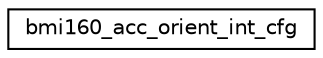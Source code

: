 digraph "Graphical Class Hierarchy"
{
  edge [fontname="Helvetica",fontsize="10",labelfontname="Helvetica",labelfontsize="10"];
  node [fontname="Helvetica",fontsize="10",shape=record];
  rankdir="LR";
  Node1 [label="bmi160_acc_orient_int_cfg",height=0.2,width=0.4,color="black", fillcolor="white", style="filled",URL="$structbmi160__acc__orient__int__cfg.html"];
}
